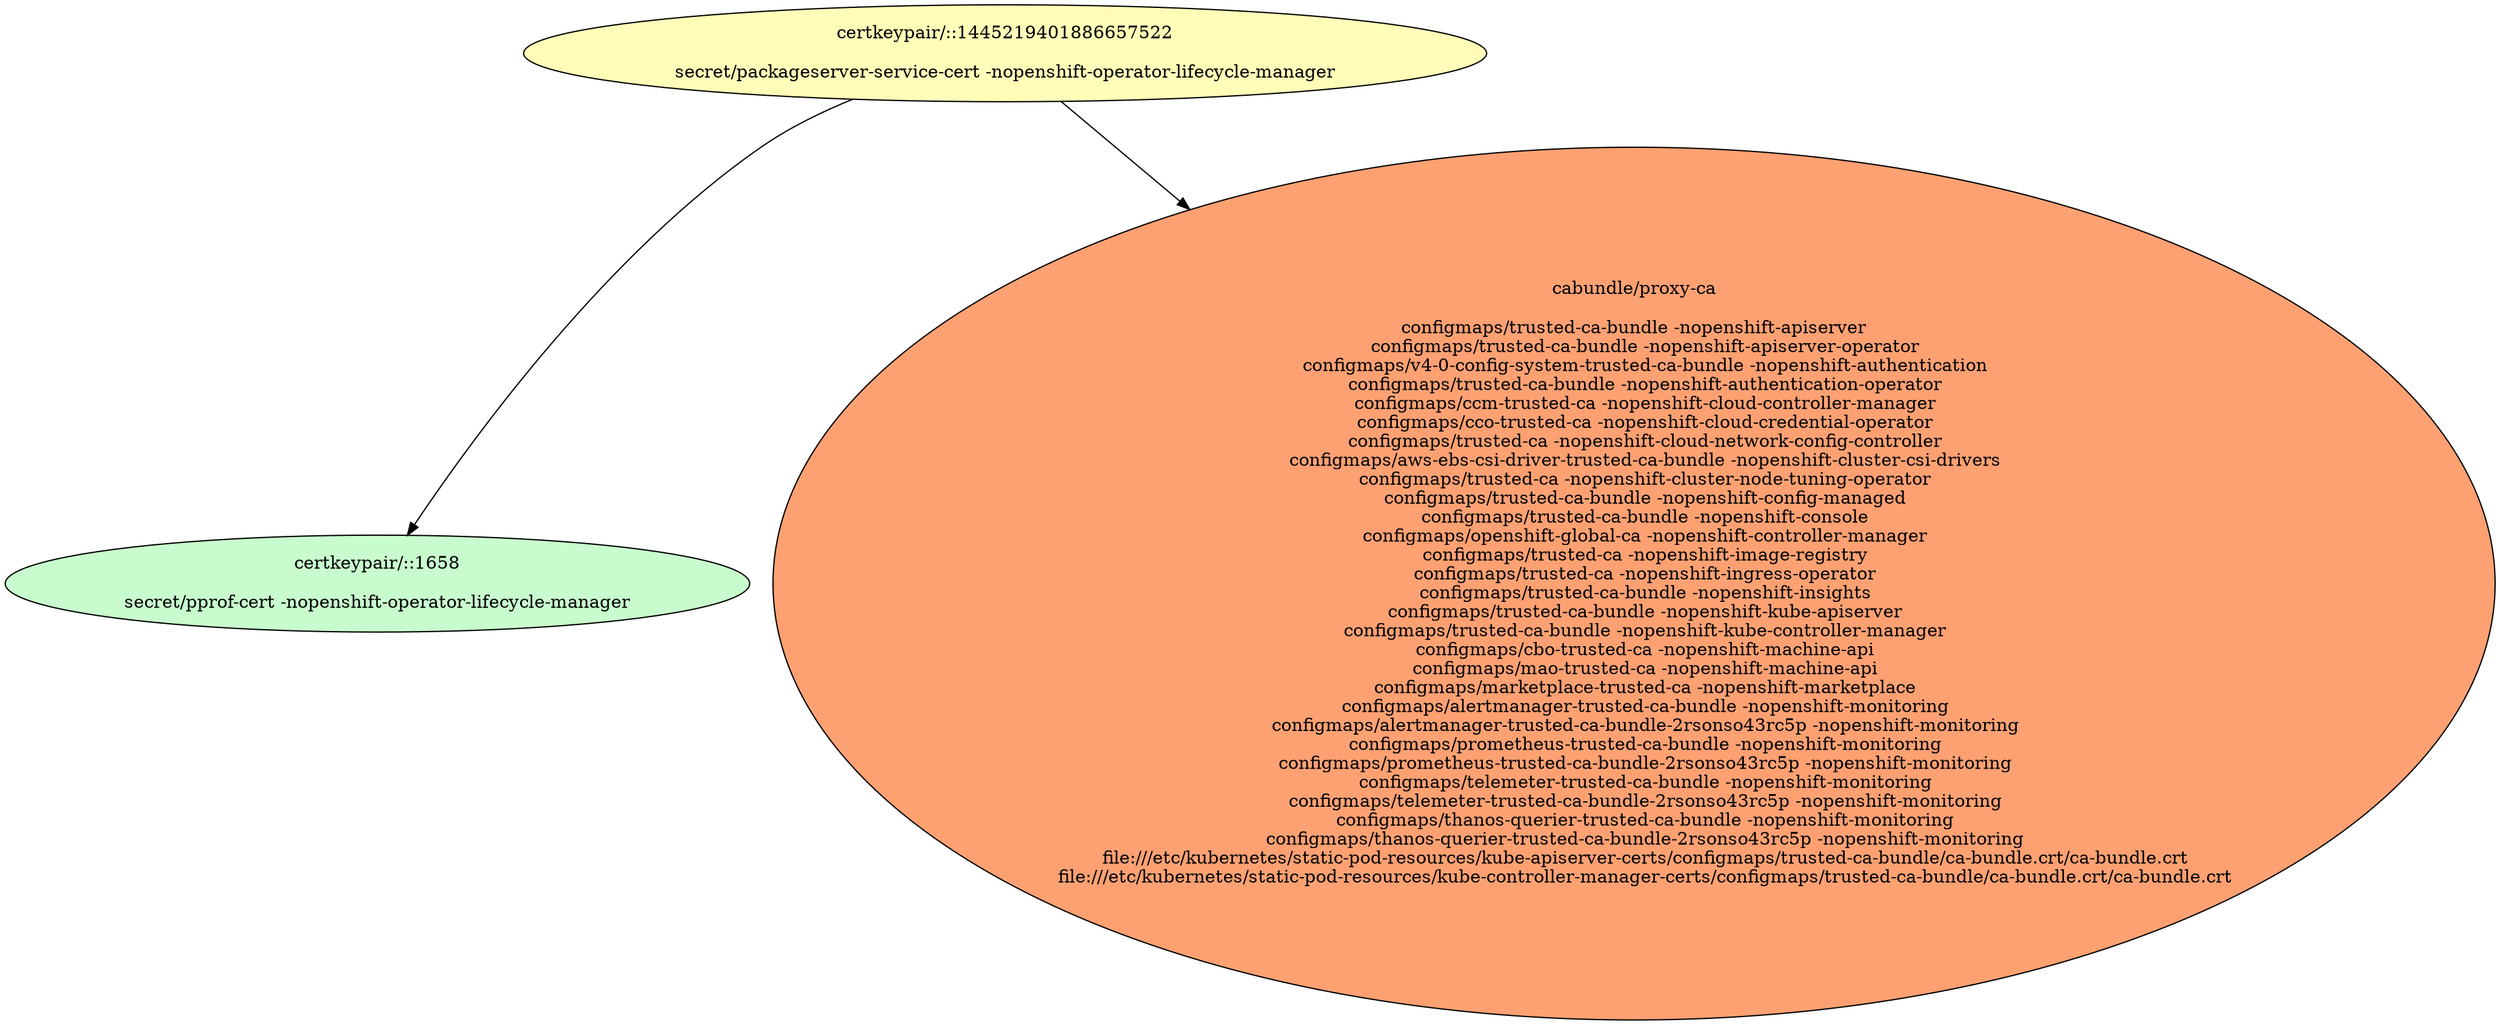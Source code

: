 digraph "Local Certificate" {
  // Node definitions.
  10 [
    label="certkeypair/::1658\n\nsecret/pprof-cert -nopenshift-operator-lifecycle-manager\n"
    style=filled
    fillcolor="#c8fbcd"
  ];
  11 [
    label="certkeypair/::1445219401886657522\n\nsecret/packageserver-service-cert -nopenshift-operator-lifecycle-manager\n"
    style=filled
    fillcolor="#fffdb8"
  ];
  16 [
    label="cabundle/proxy-ca\n\nconfigmaps/trusted-ca-bundle -nopenshift-apiserver\n    configmaps/trusted-ca-bundle -nopenshift-apiserver-operator\n    configmaps/v4-0-config-system-trusted-ca-bundle -nopenshift-authentication\n    configmaps/trusted-ca-bundle -nopenshift-authentication-operator\n    configmaps/ccm-trusted-ca -nopenshift-cloud-controller-manager\n    configmaps/cco-trusted-ca -nopenshift-cloud-credential-operator\n    configmaps/trusted-ca -nopenshift-cloud-network-config-controller\n    configmaps/aws-ebs-csi-driver-trusted-ca-bundle -nopenshift-cluster-csi-drivers\n    configmaps/trusted-ca -nopenshift-cluster-node-tuning-operator\n    configmaps/trusted-ca-bundle -nopenshift-config-managed\n    configmaps/trusted-ca-bundle -nopenshift-console\n    configmaps/openshift-global-ca -nopenshift-controller-manager\n    configmaps/trusted-ca -nopenshift-image-registry\n    configmaps/trusted-ca -nopenshift-ingress-operator\n    configmaps/trusted-ca-bundle -nopenshift-insights\n    configmaps/trusted-ca-bundle -nopenshift-kube-apiserver\n    configmaps/trusted-ca-bundle -nopenshift-kube-controller-manager\n    configmaps/cbo-trusted-ca -nopenshift-machine-api\n    configmaps/mao-trusted-ca -nopenshift-machine-api\n    configmaps/marketplace-trusted-ca -nopenshift-marketplace\n    configmaps/alertmanager-trusted-ca-bundle -nopenshift-monitoring\n    configmaps/alertmanager-trusted-ca-bundle-2rsonso43rc5p -nopenshift-monitoring\n    configmaps/prometheus-trusted-ca-bundle -nopenshift-monitoring\n    configmaps/prometheus-trusted-ca-bundle-2rsonso43rc5p -nopenshift-monitoring\n    configmaps/telemeter-trusted-ca-bundle -nopenshift-monitoring\n    configmaps/telemeter-trusted-ca-bundle-2rsonso43rc5p -nopenshift-monitoring\n    configmaps/thanos-querier-trusted-ca-bundle -nopenshift-monitoring\n    configmaps/thanos-querier-trusted-ca-bundle-2rsonso43rc5p -nopenshift-monitoring\n    file:///etc/kubernetes/static-pod-resources/kube-apiserver-certs/configmaps/trusted-ca-bundle/ca-bundle.crt/ca-bundle.crt\n    file:///etc/kubernetes/static-pod-resources/kube-controller-manager-certs/configmaps/trusted-ca-bundle/ca-bundle.crt/ca-bundle.crt\n"
    style=filled
    fillcolor="#fda172"
  ];

  // Edge definitions.
  11 -> 10;
  11 -> 16;
}